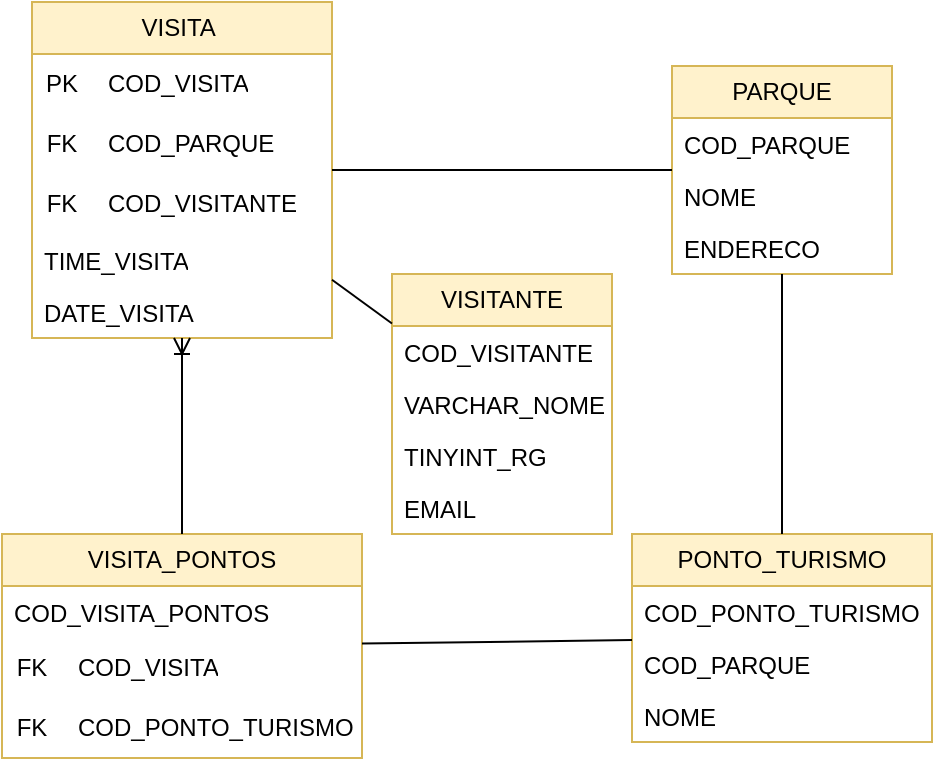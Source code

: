 <mxfile version="21.7.5" type="github">
  <diagram name="Página-1" id="nF6o-O6S5uCMybzs_Lc6">
    <mxGraphModel dx="794" dy="734" grid="1" gridSize="10" guides="1" tooltips="1" connect="1" arrows="1" fold="1" page="1" pageScale="1" pageWidth="827" pageHeight="1169" math="0" shadow="0">
      <root>
        <mxCell id="0" />
        <mxCell id="1" parent="0" />
        <mxCell id="-C26FK68keEegHWf-k7K-1" value="VISITA&amp;nbsp;" style="swimlane;fontStyle=0;childLayout=stackLayout;horizontal=1;startSize=26;fillColor=#fff2cc;horizontalStack=0;resizeParent=1;resizeParentMax=0;resizeLast=0;collapsible=1;marginBottom=0;whiteSpace=wrap;html=1;strokeColor=#d6b656;" vertex="1" parent="1">
          <mxGeometry x="110" y="624" width="150" height="168" as="geometry" />
        </mxCell>
        <mxCell id="-C26FK68keEegHWf-k7K-41" value="" style="shape=table;startSize=0;container=1;collapsible=1;childLayout=tableLayout;fixedRows=1;rowLines=0;fontStyle=0;align=center;resizeLast=1;strokeColor=none;fillColor=none;collapsible=0;" vertex="1" parent="-C26FK68keEegHWf-k7K-1">
          <mxGeometry y="26" width="150" height="30" as="geometry" />
        </mxCell>
        <mxCell id="-C26FK68keEegHWf-k7K-42" value="" style="shape=tableRow;horizontal=0;startSize=0;swimlaneHead=0;swimlaneBody=0;fillColor=none;collapsible=0;dropTarget=0;points=[[0,0.5],[1,0.5]];portConstraint=eastwest;top=0;left=0;right=0;bottom=0;" vertex="1" parent="-C26FK68keEegHWf-k7K-41">
          <mxGeometry width="150" height="30" as="geometry" />
        </mxCell>
        <mxCell id="-C26FK68keEegHWf-k7K-43" value="PK" style="shape=partialRectangle;connectable=0;fillColor=none;top=0;left=0;bottom=0;right=0;fontStyle=0;overflow=hidden;whiteSpace=wrap;html=1;" vertex="1" parent="-C26FK68keEegHWf-k7K-42">
          <mxGeometry width="30" height="30" as="geometry">
            <mxRectangle width="30" height="30" as="alternateBounds" />
          </mxGeometry>
        </mxCell>
        <mxCell id="-C26FK68keEegHWf-k7K-44" value="COD_VISITA" style="shape=partialRectangle;connectable=0;fillColor=none;top=0;left=0;bottom=0;right=0;align=left;spacingLeft=6;fontStyle=0;overflow=hidden;whiteSpace=wrap;html=1;" vertex="1" parent="-C26FK68keEegHWf-k7K-42">
          <mxGeometry x="30" width="120" height="30" as="geometry">
            <mxRectangle width="120" height="30" as="alternateBounds" />
          </mxGeometry>
        </mxCell>
        <mxCell id="-C26FK68keEegHWf-k7K-49" value="" style="shape=table;startSize=0;container=1;collapsible=1;childLayout=tableLayout;fixedRows=1;rowLines=0;fontStyle=0;align=center;resizeLast=1;strokeColor=none;fillColor=none;collapsible=0;" vertex="1" parent="-C26FK68keEegHWf-k7K-1">
          <mxGeometry y="56" width="150" height="30" as="geometry" />
        </mxCell>
        <mxCell id="-C26FK68keEegHWf-k7K-50" value="" style="shape=tableRow;horizontal=0;startSize=0;swimlaneHead=0;swimlaneBody=0;fillColor=none;collapsible=0;dropTarget=0;points=[[0,0.5],[1,0.5]];portConstraint=eastwest;top=0;left=0;right=0;bottom=0;" vertex="1" parent="-C26FK68keEegHWf-k7K-49">
          <mxGeometry width="150" height="30" as="geometry" />
        </mxCell>
        <mxCell id="-C26FK68keEegHWf-k7K-51" value="FK" style="shape=partialRectangle;connectable=0;fillColor=none;top=0;left=0;bottom=0;right=0;fontStyle=0;overflow=hidden;whiteSpace=wrap;html=1;" vertex="1" parent="-C26FK68keEegHWf-k7K-50">
          <mxGeometry width="30" height="30" as="geometry">
            <mxRectangle width="30" height="30" as="alternateBounds" />
          </mxGeometry>
        </mxCell>
        <mxCell id="-C26FK68keEegHWf-k7K-52" value="COD_PARQUE" style="shape=partialRectangle;connectable=0;fillColor=none;top=0;left=0;bottom=0;right=0;align=left;spacingLeft=6;fontStyle=0;overflow=hidden;whiteSpace=wrap;html=1;" vertex="1" parent="-C26FK68keEegHWf-k7K-50">
          <mxGeometry x="30" width="120" height="30" as="geometry">
            <mxRectangle width="120" height="30" as="alternateBounds" />
          </mxGeometry>
        </mxCell>
        <mxCell id="-C26FK68keEegHWf-k7K-53" value="" style="shape=table;startSize=0;container=1;collapsible=1;childLayout=tableLayout;fixedRows=1;rowLines=0;fontStyle=0;align=center;resizeLast=1;strokeColor=none;fillColor=none;collapsible=0;" vertex="1" parent="-C26FK68keEegHWf-k7K-1">
          <mxGeometry y="86" width="150" height="30" as="geometry" />
        </mxCell>
        <mxCell id="-C26FK68keEegHWf-k7K-54" value="" style="shape=tableRow;horizontal=0;startSize=0;swimlaneHead=0;swimlaneBody=0;fillColor=none;collapsible=0;dropTarget=0;points=[[0,0.5],[1,0.5]];portConstraint=eastwest;top=0;left=0;right=0;bottom=0;" vertex="1" parent="-C26FK68keEegHWf-k7K-53">
          <mxGeometry width="150" height="30" as="geometry" />
        </mxCell>
        <mxCell id="-C26FK68keEegHWf-k7K-55" value="FK" style="shape=partialRectangle;connectable=0;fillColor=none;top=0;left=0;bottom=0;right=0;fontStyle=0;overflow=hidden;whiteSpace=wrap;html=1;" vertex="1" parent="-C26FK68keEegHWf-k7K-54">
          <mxGeometry width="30" height="30" as="geometry">
            <mxRectangle width="30" height="30" as="alternateBounds" />
          </mxGeometry>
        </mxCell>
        <mxCell id="-C26FK68keEegHWf-k7K-56" value="COD_VISITANTE" style="shape=partialRectangle;connectable=0;fillColor=none;top=0;left=0;bottom=0;right=0;align=left;spacingLeft=6;fontStyle=0;overflow=hidden;whiteSpace=wrap;html=1;" vertex="1" parent="-C26FK68keEegHWf-k7K-54">
          <mxGeometry x="30" width="120" height="30" as="geometry">
            <mxRectangle width="120" height="30" as="alternateBounds" />
          </mxGeometry>
        </mxCell>
        <mxCell id="-C26FK68keEegHWf-k7K-13" value="TIME_VISITA" style="text;strokeColor=none;fillColor=none;align=left;verticalAlign=top;spacingLeft=4;spacingRight=4;overflow=hidden;rotatable=0;points=[[0,0.5],[1,0.5]];portConstraint=eastwest;whiteSpace=wrap;html=1;" vertex="1" parent="-C26FK68keEegHWf-k7K-1">
          <mxGeometry y="116" width="150" height="26" as="geometry" />
        </mxCell>
        <mxCell id="-C26FK68keEegHWf-k7K-14" value="DATE_VISITA" style="text;strokeColor=none;fillColor=none;align=left;verticalAlign=top;spacingLeft=4;spacingRight=4;overflow=hidden;rotatable=0;points=[[0,0.5],[1,0.5]];portConstraint=eastwest;whiteSpace=wrap;html=1;" vertex="1" parent="-C26FK68keEegHWf-k7K-1">
          <mxGeometry y="142" width="150" height="26" as="geometry" />
        </mxCell>
        <mxCell id="-C26FK68keEegHWf-k7K-5" value="PARQUE" style="swimlane;fontStyle=0;childLayout=stackLayout;horizontal=1;startSize=26;fillColor=#fff2cc;horizontalStack=0;resizeParent=1;resizeParentMax=0;resizeLast=0;collapsible=1;marginBottom=0;whiteSpace=wrap;html=1;strokeColor=#d6b656;" vertex="1" parent="1">
          <mxGeometry x="430" y="656" width="110" height="104" as="geometry" />
        </mxCell>
        <mxCell id="-C26FK68keEegHWf-k7K-6" value="COD_PARQUE" style="text;strokeColor=none;fillColor=none;align=left;verticalAlign=top;spacingLeft=4;spacingRight=4;overflow=hidden;rotatable=0;points=[[0,0.5],[1,0.5]];portConstraint=eastwest;whiteSpace=wrap;html=1;" vertex="1" parent="-C26FK68keEegHWf-k7K-5">
          <mxGeometry y="26" width="110" height="26" as="geometry" />
        </mxCell>
        <mxCell id="-C26FK68keEegHWf-k7K-7" value="NOME" style="text;strokeColor=none;fillColor=none;align=left;verticalAlign=top;spacingLeft=4;spacingRight=4;overflow=hidden;rotatable=0;points=[[0,0.5],[1,0.5]];portConstraint=eastwest;whiteSpace=wrap;html=1;" vertex="1" parent="-C26FK68keEegHWf-k7K-5">
          <mxGeometry y="52" width="110" height="26" as="geometry" />
        </mxCell>
        <mxCell id="-C26FK68keEegHWf-k7K-8" value="ENDERECO" style="text;strokeColor=none;fillColor=none;align=left;verticalAlign=top;spacingLeft=4;spacingRight=4;overflow=hidden;rotatable=0;points=[[0,0.5],[1,0.5]];portConstraint=eastwest;whiteSpace=wrap;html=1;" vertex="1" parent="-C26FK68keEegHWf-k7K-5">
          <mxGeometry y="78" width="110" height="26" as="geometry" />
        </mxCell>
        <mxCell id="-C26FK68keEegHWf-k7K-9" value="PONTO_TURISMO" style="swimlane;fontStyle=0;childLayout=stackLayout;horizontal=1;startSize=26;fillColor=#fff2cc;horizontalStack=0;resizeParent=1;resizeParentMax=0;resizeLast=0;collapsible=1;marginBottom=0;whiteSpace=wrap;html=1;strokeColor=#d6b656;" vertex="1" parent="1">
          <mxGeometry x="410" y="890" width="150" height="104" as="geometry" />
        </mxCell>
        <mxCell id="-C26FK68keEegHWf-k7K-10" value="COD_PONTO_TURISMO" style="text;strokeColor=none;fillColor=none;align=left;verticalAlign=top;spacingLeft=4;spacingRight=4;overflow=hidden;rotatable=0;points=[[0,0.5],[1,0.5]];portConstraint=eastwest;whiteSpace=wrap;html=1;" vertex="1" parent="-C26FK68keEegHWf-k7K-9">
          <mxGeometry y="26" width="150" height="26" as="geometry" />
        </mxCell>
        <mxCell id="-C26FK68keEegHWf-k7K-11" value="COD_PARQUE" style="text;strokeColor=none;fillColor=none;align=left;verticalAlign=top;spacingLeft=4;spacingRight=4;overflow=hidden;rotatable=0;points=[[0,0.5],[1,0.5]];portConstraint=eastwest;whiteSpace=wrap;html=1;" vertex="1" parent="-C26FK68keEegHWf-k7K-9">
          <mxGeometry y="52" width="150" height="26" as="geometry" />
        </mxCell>
        <mxCell id="-C26FK68keEegHWf-k7K-12" value="NOME" style="text;strokeColor=none;fillColor=none;align=left;verticalAlign=top;spacingLeft=4;spacingRight=4;overflow=hidden;rotatable=0;points=[[0,0.5],[1,0.5]];portConstraint=eastwest;whiteSpace=wrap;html=1;" vertex="1" parent="-C26FK68keEegHWf-k7K-9">
          <mxGeometry y="78" width="150" height="26" as="geometry" />
        </mxCell>
        <mxCell id="-C26FK68keEegHWf-k7K-15" value="VISITANTE" style="swimlane;fontStyle=0;childLayout=stackLayout;horizontal=1;startSize=26;fillColor=#fff2cc;horizontalStack=0;resizeParent=1;resizeParentMax=0;resizeLast=0;collapsible=1;marginBottom=0;whiteSpace=wrap;html=1;strokeColor=#d6b656;" vertex="1" parent="1">
          <mxGeometry x="290" y="760" width="110" height="130" as="geometry" />
        </mxCell>
        <mxCell id="-C26FK68keEegHWf-k7K-16" value="COD_VISITANTE" style="text;strokeColor=none;fillColor=none;align=left;verticalAlign=top;spacingLeft=4;spacingRight=4;overflow=hidden;rotatable=0;points=[[0,0.5],[1,0.5]];portConstraint=eastwest;whiteSpace=wrap;html=1;" vertex="1" parent="-C26FK68keEegHWf-k7K-15">
          <mxGeometry y="26" width="110" height="26" as="geometry" />
        </mxCell>
        <mxCell id="-C26FK68keEegHWf-k7K-17" value="VARCHAR_NOME" style="text;strokeColor=none;fillColor=none;align=left;verticalAlign=top;spacingLeft=4;spacingRight=4;overflow=hidden;rotatable=0;points=[[0,0.5],[1,0.5]];portConstraint=eastwest;whiteSpace=wrap;html=1;" vertex="1" parent="-C26FK68keEegHWf-k7K-15">
          <mxGeometry y="52" width="110" height="26" as="geometry" />
        </mxCell>
        <mxCell id="-C26FK68keEegHWf-k7K-18" value="TINYINT_RG" style="text;strokeColor=none;fillColor=none;align=left;verticalAlign=top;spacingLeft=4;spacingRight=4;overflow=hidden;rotatable=0;points=[[0,0.5],[1,0.5]];portConstraint=eastwest;whiteSpace=wrap;html=1;" vertex="1" parent="-C26FK68keEegHWf-k7K-15">
          <mxGeometry y="78" width="110" height="26" as="geometry" />
        </mxCell>
        <mxCell id="-C26FK68keEegHWf-k7K-23" value="EMAIL" style="text;strokeColor=none;fillColor=none;align=left;verticalAlign=top;spacingLeft=4;spacingRight=4;overflow=hidden;rotatable=0;points=[[0,0.5],[1,0.5]];portConstraint=eastwest;whiteSpace=wrap;html=1;" vertex="1" parent="-C26FK68keEegHWf-k7K-15">
          <mxGeometry y="104" width="110" height="26" as="geometry" />
        </mxCell>
        <mxCell id="-C26FK68keEegHWf-k7K-19" value="VISITA_PONTOS" style="swimlane;fontStyle=0;childLayout=stackLayout;horizontal=1;startSize=26;fillColor=#fff2cc;horizontalStack=0;resizeParent=1;resizeParentMax=0;resizeLast=0;collapsible=1;marginBottom=0;whiteSpace=wrap;html=1;strokeColor=#d6b656;" vertex="1" parent="1">
          <mxGeometry x="95" y="890" width="180" height="112" as="geometry" />
        </mxCell>
        <mxCell id="-C26FK68keEegHWf-k7K-20" value="COD_VISITA_PONTOS" style="text;strokeColor=none;fillColor=none;align=left;verticalAlign=top;spacingLeft=4;spacingRight=4;overflow=hidden;rotatable=0;points=[[0,0.5],[1,0.5]];portConstraint=eastwest;whiteSpace=wrap;html=1;" vertex="1" parent="-C26FK68keEegHWf-k7K-19">
          <mxGeometry y="26" width="180" height="26" as="geometry" />
        </mxCell>
        <mxCell id="-C26FK68keEegHWf-k7K-45" value="" style="shape=table;startSize=0;container=1;collapsible=1;childLayout=tableLayout;fixedRows=1;rowLines=0;fontStyle=0;align=center;resizeLast=1;strokeColor=none;fillColor=none;collapsible=0;" vertex="1" parent="-C26FK68keEegHWf-k7K-19">
          <mxGeometry y="52" width="180" height="30" as="geometry" />
        </mxCell>
        <mxCell id="-C26FK68keEegHWf-k7K-46" value="" style="shape=tableRow;horizontal=0;startSize=0;swimlaneHead=0;swimlaneBody=0;fillColor=none;collapsible=0;dropTarget=0;points=[[0,0.5],[1,0.5]];portConstraint=eastwest;top=0;left=0;right=0;bottom=0;" vertex="1" parent="-C26FK68keEegHWf-k7K-45">
          <mxGeometry width="180" height="30" as="geometry" />
        </mxCell>
        <mxCell id="-C26FK68keEegHWf-k7K-47" value="FK" style="shape=partialRectangle;connectable=0;fillColor=none;top=0;left=0;bottom=0;right=0;fontStyle=0;overflow=hidden;whiteSpace=wrap;html=1;" vertex="1" parent="-C26FK68keEegHWf-k7K-46">
          <mxGeometry width="30" height="30" as="geometry">
            <mxRectangle width="30" height="30" as="alternateBounds" />
          </mxGeometry>
        </mxCell>
        <mxCell id="-C26FK68keEegHWf-k7K-48" value="COD_VISITA" style="shape=partialRectangle;connectable=0;fillColor=none;top=0;left=0;bottom=0;right=0;align=left;spacingLeft=6;fontStyle=0;overflow=hidden;whiteSpace=wrap;html=1;" vertex="1" parent="-C26FK68keEegHWf-k7K-46">
          <mxGeometry x="30" width="150" height="30" as="geometry">
            <mxRectangle width="150" height="30" as="alternateBounds" />
          </mxGeometry>
        </mxCell>
        <mxCell id="-C26FK68keEegHWf-k7K-59" value="" style="shape=table;startSize=0;container=1;collapsible=1;childLayout=tableLayout;fixedRows=1;rowLines=0;fontStyle=0;align=center;resizeLast=1;strokeColor=none;fillColor=none;collapsible=0;" vertex="1" parent="-C26FK68keEegHWf-k7K-19">
          <mxGeometry y="82" width="180" height="30" as="geometry" />
        </mxCell>
        <mxCell id="-C26FK68keEegHWf-k7K-60" value="" style="shape=tableRow;horizontal=0;startSize=0;swimlaneHead=0;swimlaneBody=0;fillColor=none;collapsible=0;dropTarget=0;points=[[0,0.5],[1,0.5]];portConstraint=eastwest;top=0;left=0;right=0;bottom=0;" vertex="1" parent="-C26FK68keEegHWf-k7K-59">
          <mxGeometry width="180" height="30" as="geometry" />
        </mxCell>
        <mxCell id="-C26FK68keEegHWf-k7K-61" value="FK" style="shape=partialRectangle;connectable=0;fillColor=none;top=0;left=0;bottom=0;right=0;fontStyle=0;overflow=hidden;whiteSpace=wrap;html=1;" vertex="1" parent="-C26FK68keEegHWf-k7K-60">
          <mxGeometry width="30" height="30" as="geometry">
            <mxRectangle width="30" height="30" as="alternateBounds" />
          </mxGeometry>
        </mxCell>
        <mxCell id="-C26FK68keEegHWf-k7K-62" value="COD_PONTO_TURISMO" style="shape=partialRectangle;connectable=0;fillColor=none;top=0;left=0;bottom=0;right=0;align=left;spacingLeft=6;fontStyle=0;overflow=hidden;whiteSpace=wrap;html=1;" vertex="1" parent="-C26FK68keEegHWf-k7K-60">
          <mxGeometry x="30" width="150" height="30" as="geometry">
            <mxRectangle width="150" height="30" as="alternateBounds" />
          </mxGeometry>
        </mxCell>
        <mxCell id="-C26FK68keEegHWf-k7K-31" value="" style="endArrow=none;html=1;rounded=0;" edge="1" parent="1" source="-C26FK68keEegHWf-k7K-5" target="-C26FK68keEegHWf-k7K-9">
          <mxGeometry relative="1" as="geometry">
            <mxPoint x="330" y="880" as="sourcePoint" />
            <mxPoint x="490" y="880" as="targetPoint" />
          </mxGeometry>
        </mxCell>
        <mxCell id="-C26FK68keEegHWf-k7K-33" value="" style="endArrow=none;html=1;rounded=0;" edge="1" parent="1" source="-C26FK68keEegHWf-k7K-19" target="-C26FK68keEegHWf-k7K-9">
          <mxGeometry relative="1" as="geometry">
            <mxPoint x="330" y="880" as="sourcePoint" />
            <mxPoint x="490" y="880" as="targetPoint" />
          </mxGeometry>
        </mxCell>
        <mxCell id="-C26FK68keEegHWf-k7K-35" value="" style="endArrow=none;html=1;rounded=0;" edge="1" parent="1" source="-C26FK68keEegHWf-k7K-1" target="-C26FK68keEegHWf-k7K-5">
          <mxGeometry relative="1" as="geometry">
            <mxPoint x="330" y="880" as="sourcePoint" />
            <mxPoint x="490" y="880" as="targetPoint" />
          </mxGeometry>
        </mxCell>
        <mxCell id="-C26FK68keEegHWf-k7K-36" value="" style="endArrow=none;html=1;rounded=0;" edge="1" parent="1" source="-C26FK68keEegHWf-k7K-15" target="-C26FK68keEegHWf-k7K-1">
          <mxGeometry relative="1" as="geometry">
            <mxPoint x="330" y="880" as="sourcePoint" />
            <mxPoint x="490" y="880" as="targetPoint" />
          </mxGeometry>
        </mxCell>
        <mxCell id="-C26FK68keEegHWf-k7K-58" value="" style="edgeStyle=orthogonalEdgeStyle;fontSize=12;html=1;endArrow=ERoneToMany;rounded=0;" edge="1" parent="1" source="-C26FK68keEegHWf-k7K-19" target="-C26FK68keEegHWf-k7K-1">
          <mxGeometry width="100" height="100" relative="1" as="geometry">
            <mxPoint x="360" y="930" as="sourcePoint" />
            <mxPoint x="460" y="830" as="targetPoint" />
          </mxGeometry>
        </mxCell>
      </root>
    </mxGraphModel>
  </diagram>
</mxfile>
